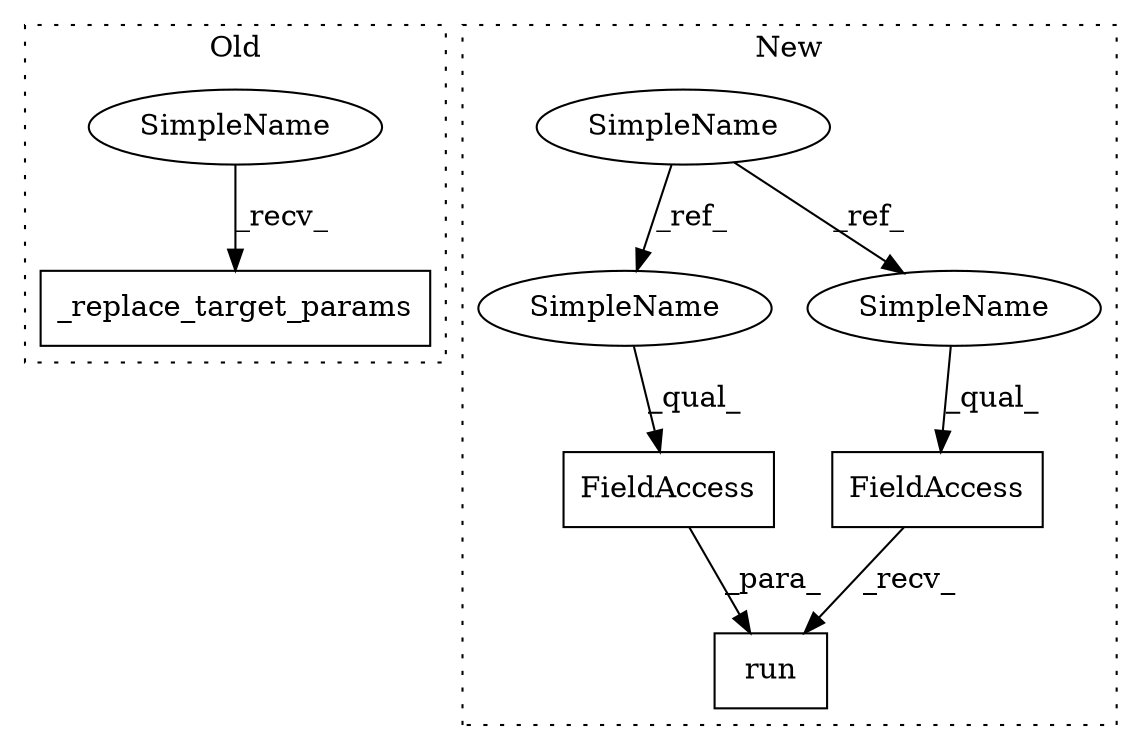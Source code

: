 digraph G {
subgraph cluster0 {
1 [label="_replace_target_params" a="32" s="9529" l="24" shape="box"];
8 [label="SimpleName" a="42" s="9524" l="4" shape="ellipse"];
label = "Old";
style="dotted";
}
subgraph cluster1 {
2 [label="run" a="32" s="9478,9504" l="4,1" shape="box"];
3 [label="FieldAccess" a="22" s="9468" l="9" shape="box"];
4 [label="SimpleName" a="42" s="9150" l="4" shape="ellipse"];
5 [label="FieldAccess" a="22" s="9482" l="22" shape="box"];
6 [label="SimpleName" a="42" s="9482" l="4" shape="ellipse"];
7 [label="SimpleName" a="42" s="9468" l="4" shape="ellipse"];
label = "New";
style="dotted";
}
3 -> 2 [label="_recv_"];
4 -> 6 [label="_ref_"];
4 -> 7 [label="_ref_"];
5 -> 2 [label="_para_"];
6 -> 5 [label="_qual_"];
7 -> 3 [label="_qual_"];
8 -> 1 [label="_recv_"];
}